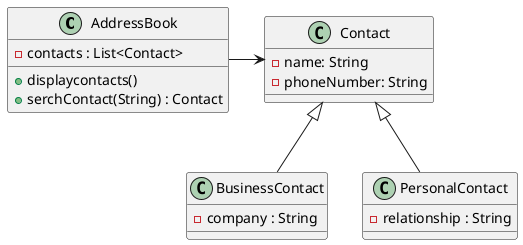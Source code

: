 @startuml
'https://plantuml.com/class-diagram

AddressBook -> Contact

class Contact {
    - name: String
    - phoneNumber: String
}

class BusinessContact extends Contact{
    - company : String
}

class PersonalContact extends Contact{
    - relationship : String
}

class AddressBook{
    - contacts : List<Contact>
    + displaycontacts()
    + serchContact(String) : Contact
}


@enduml